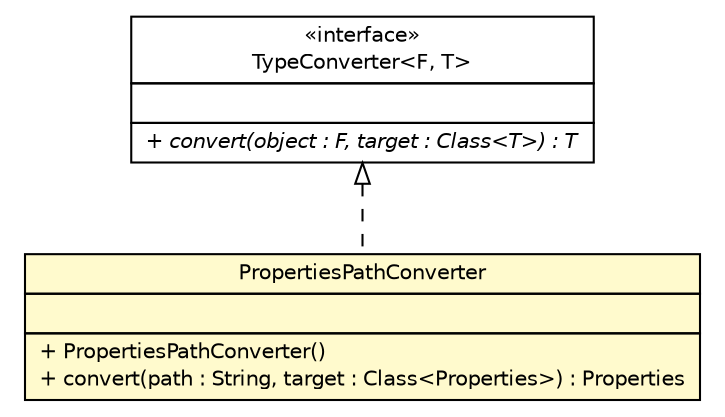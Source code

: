 #!/usr/local/bin/dot
#
# Class diagram 
# Generated by UMLGraph version R5_6 (http://www.umlgraph.org/)
#

digraph G {
	edge [fontname="Helvetica",fontsize=10,labelfontname="Helvetica",labelfontsize=10];
	node [fontname="Helvetica",fontsize=10,shape=plaintext];
	nodesep=0.25;
	ranksep=0.5;
	// sorcer.config.convert.TypeConverter<F, T>
	c428405 [label=<<table title="sorcer.config.convert.TypeConverter" border="0" cellborder="1" cellspacing="0" cellpadding="2" port="p" href="./TypeConverter.html">
		<tr><td><table border="0" cellspacing="0" cellpadding="1">
<tr><td align="center" balign="center"> &#171;interface&#187; </td></tr>
<tr><td align="center" balign="center"> TypeConverter&lt;F, T&gt; </td></tr>
		</table></td></tr>
		<tr><td><table border="0" cellspacing="0" cellpadding="1">
<tr><td align="left" balign="left">  </td></tr>
		</table></td></tr>
		<tr><td><table border="0" cellspacing="0" cellpadding="1">
<tr><td align="left" balign="left"><font face="Helvetica-Oblique" point-size="10.0"> + convert(object : F, target : Class&lt;T&gt;) : T </font></td></tr>
		</table></td></tr>
		</table>>, URL="./TypeConverter.html", fontname="Helvetica", fontcolor="black", fontsize=10.0];
	// sorcer.config.convert.PropertiesPathConverter
	c428406 [label=<<table title="sorcer.config.convert.PropertiesPathConverter" border="0" cellborder="1" cellspacing="0" cellpadding="2" port="p" bgcolor="lemonChiffon" href="./PropertiesPathConverter.html">
		<tr><td><table border="0" cellspacing="0" cellpadding="1">
<tr><td align="center" balign="center"> PropertiesPathConverter </td></tr>
		</table></td></tr>
		<tr><td><table border="0" cellspacing="0" cellpadding="1">
<tr><td align="left" balign="left">  </td></tr>
		</table></td></tr>
		<tr><td><table border="0" cellspacing="0" cellpadding="1">
<tr><td align="left" balign="left"> + PropertiesPathConverter() </td></tr>
<tr><td align="left" balign="left"> + convert(path : String, target : Class&lt;Properties&gt;) : Properties </td></tr>
		</table></td></tr>
		</table>>, URL="./PropertiesPathConverter.html", fontname="Helvetica", fontcolor="black", fontsize=10.0];
	//sorcer.config.convert.PropertiesPathConverter implements sorcer.config.convert.TypeConverter<F, T>
	c428405:p -> c428406:p [dir=back,arrowtail=empty,style=dashed];
}


